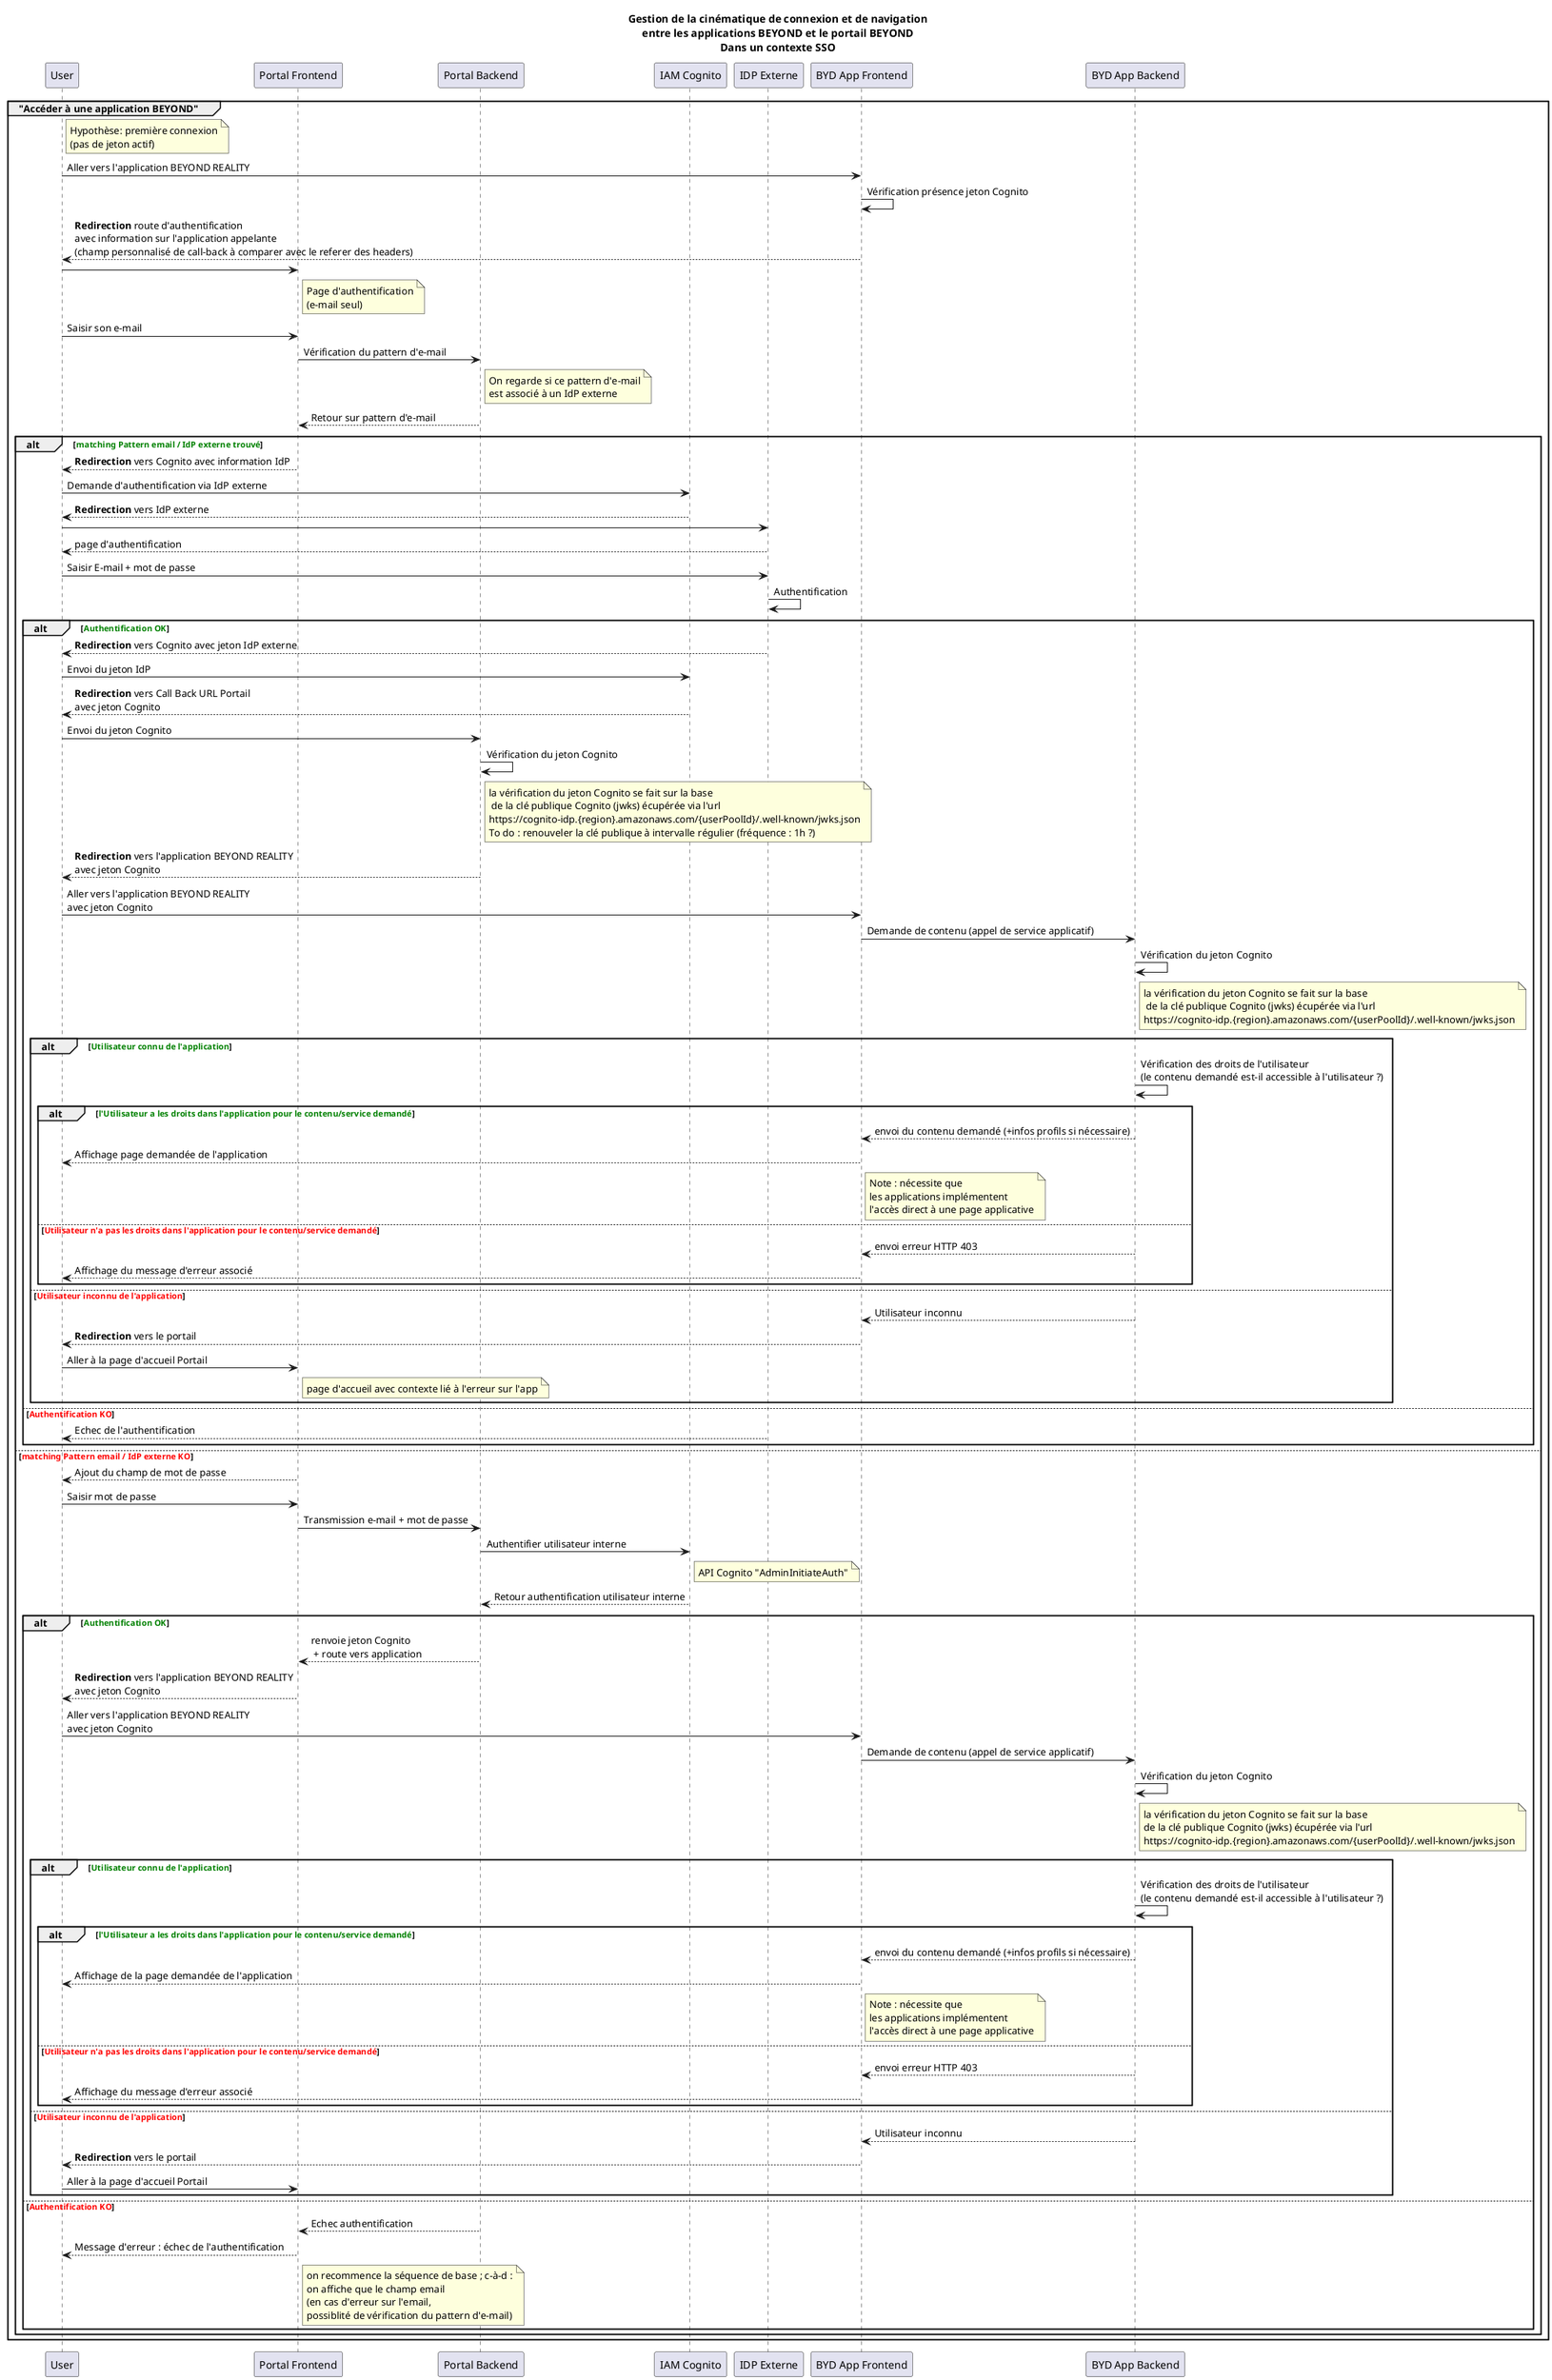 @startuml seq_authentication
title 
Gestion de la cinématique de connexion et de navigation
entre les applications BEYOND et le portail BEYOND
Dans un contexte SSO
end title
participant "User" as U
participant "Portal Frontend" as PF
participant "Portal Backend" as PB
participant "IAM Cognito" as  IAM
participant "IDP Externe" as  IDP
participant "BYD App Frontend" as RF
participant "BYD App Backend" as RB

group "Accéder à une application BEYOND"
  note right U
    Hypothèse: première connexion
    (pas de jeton actif)
  end note
  U -> RF: Aller vers l'application BEYOND REALITY
  RF -> RF: Vérification présence jeton Cognito
  RF --> U: **Redirection** route d'authentification\navec information sur l'application appelante\n(champ personnalisé de call-back à comparer avec le referer des headers)
  U -> PF
  note right PF
    Page d'authentification
    (e-mail seul)
  end note
  U -> PF: Saisir son e-mail
  PF -> PB: Vérification du pattern d'e-mail
  note right PB
    On regarde si ce pattern d'e-mail
    est associé à un IdP externe
  end note
  PB --> PF: Retour sur pattern d'e-mail
  alt <color Green>matching Pattern email / IdP externe trouvé</color>
    PF --> U: **Redirection** vers Cognito avec information IdP
    U -> IAM: Demande d'authentification via IdP externe
    IAM --> U: **Redirection** vers IdP externe
    U -> IDP:
    IDP --> U: page d'authentification
    U -> IDP: Saisir E-mail + mot de passe
    IDP -> IDP: Authentification
    alt <color Green>Authentification OK</color>
      IDP --> U: **Redirection** vers Cognito avec jeton IdP externe
      U -> IAM: Envoi du jeton IdP
      IAM --> U: **Redirection** vers Call Back URL Portail\navec jeton Cognito
      U -> PB: Envoi du jeton Cognito
      PB -> PB: Vérification du jeton Cognito
      note right PB
        la vérification du jeton Cognito se fait sur la base
         de la clé publique Cognito (jwks) écupérée via l'url 
        https://cognito-idp.{region}.amazonaws.com/{userPoolId}/.well-known/jwks.json
        To do : renouveler la clé publique à intervalle régulier (fréquence : 1h ?)
      end note
      PB --> U: **Redirection** vers l'application BEYOND REALITY\navec jeton Cognito
      U -> RF: Aller vers l'application BEYOND REALITY\navec jeton Cognito
      RF -> RB: Demande de contenu (appel de service applicatif)
      RB -> RB : Vérification du jeton Cognito
      note right RB
        la vérification du jeton Cognito se fait sur la base
         de la clé publique Cognito (jwks) écupérée via l'url 
        https://cognito-idp.{region}.amazonaws.com/{userPoolId}/.well-known/jwks.json
      end note
      alt <color Green>Utilisateur connu de l'application</color>
        RB -> RB : Vérification des droits de l'utilisateur\n(le contenu demandé est-il accessible à l'utilisateur ?)
        alt <color Green>l'Utilisateur a les droits dans l'application pour le contenu/service demandé</color>
          RB --> RF: envoi du contenu demandé (+infos profils si nécessaire)
          RF --> U: Affichage page demandée de l'application
          note right RF
            Note : nécessite que
            les applications implémentent
            l'accès direct à une page applicative
          end note
        else  <color Red>Utilisateur n'a pas les droits dans l'application pour le contenu/service demandé</color>
          RB --> RF: envoi erreur HTTP 403
          RF --> U: Affichage du message d'erreur associé
        end
      else  <color Red>Utilisateur inconnu de l'application</color>
        RB --> RF: Utilisateur inconnu
        RF --> U: **Redirection** vers le portail
        U -> PF: Aller à la page d'accueil Portail
        note right PF
          page d'accueil avec contexte lié à l'erreur sur l'app
        end note
      end
    else  <color Red>Authentification KO</color>
      IDP --> U: Echec de l'authentification
    end
  
  else  <color Red>matching Pattern email / IdP externe KO</color>
    PF --> U: Ajout du champ de mot de passe
    U -> PF: Saisir mot de passe
    PF -> PB: Transmission e-mail + mot de passe
    PB -> IAM: Authentifier utilisateur interne
    note right IAM
        API Cognito "AdminInitiateAuth"
    end note
    IAM --> PB: Retour authentification utilisateur interne
      alt <color Green>Authentification OK</color>
        PB --> PF: renvoie jeton Cognito\n + route vers application
        PF --> U: **Redirection** vers l'application BEYOND REALITY\navec jeton Cognito
        U -> RF: Aller vers l'application BEYOND REALITY\navec jeton Cognito
        RF -> RB: Demande de contenu (appel de service applicatif)
        RB -> RB : Vérification du jeton Cognito
        note right RB
          la vérification du jeton Cognito se fait sur la base
          de la clé publique Cognito (jwks) écupérée via l'url 
          https://cognito-idp.{region}.amazonaws.com/{userPoolId}/.well-known/jwks.json
        end note
      alt <color Green>Utilisateur connu de l'application</color>
        RB -> RB : Vérification des droits de l'utilisateur\n(le contenu demandé est-il accessible à l'utilisateur ?)
        alt <color Green>l'Utilisateur a les droits dans l'application pour le contenu/service demandé</color>
          RB --> RF: envoi du contenu demandé (+infos profils si nécessaire)
          RF --> U: Affichage de la page demandée de l'application
          note right RF
            Note : nécessite que
            les applications implémentent
            l'accès direct à une page applicative
          end note
        else  <color Red>Utilisateur n'a pas les droits dans l'application pour le contenu/service demandé</color>
          RB --> RF: envoi erreur HTTP 403
          RF --> U: Affichage du message d'erreur associé
        end
      else  <color Red>Utilisateur inconnu de l'application</color>
        RB --> RF: Utilisateur inconnu
        RF --> U: **Redirection** vers le portail
        U -> PF: Aller à la page d'accueil Portail
      end
    else  <color Red>Authentification KO</color>
        PB --> PF: Echec authentification
        PF --> U: Message d'erreur : échec de l'authentification
        note right PF
          on recommence la séquence de base ; c-à-d :
          on affiche que le champ email
          (en cas d'erreur sur l'email,
          possiblité de vérification du pattern d'e-mail)
        end note
    end
  end
end
@enduml